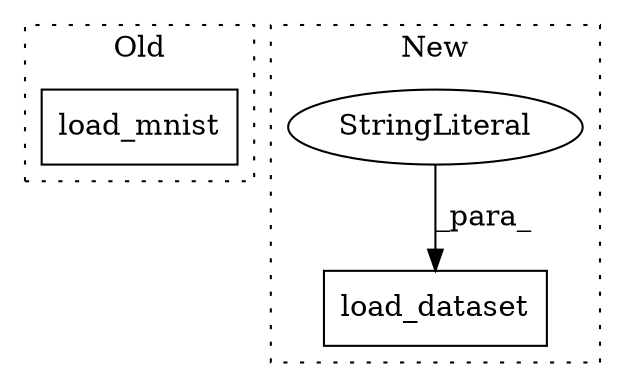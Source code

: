 digraph G {
subgraph cluster0 {
1 [label="load_mnist" a="32" s="1046" l="12" shape="box"];
label = "Old";
style="dotted";
}
subgraph cluster1 {
2 [label="load_dataset" a="32" s="1244,1264" l="13,1" shape="box"];
3 [label="StringLiteral" a="45" s="1257" l="7" shape="ellipse"];
label = "New";
style="dotted";
}
3 -> 2 [label="_para_"];
}